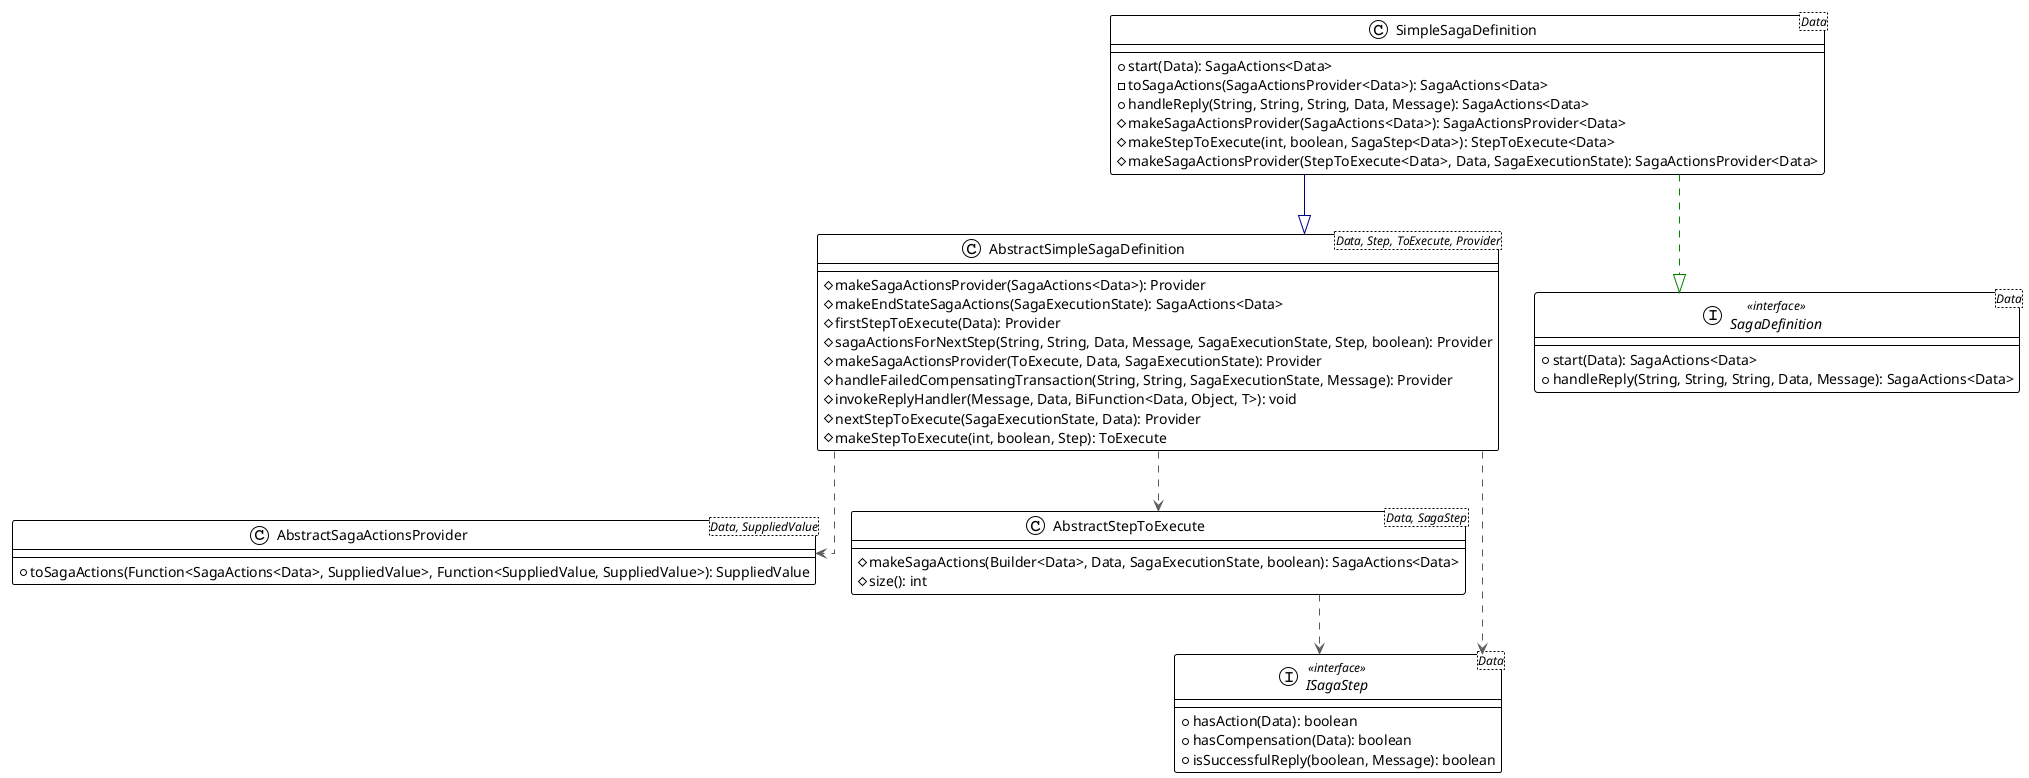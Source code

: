 @startuml

!theme plain
top to bottom direction
skinparam linetype ortho

class AbstractSagaActionsProvider<Data, SuppliedValue> {
  + toSagaActions(Function<SagaActions<Data>, SuppliedValue>, Function<SuppliedValue, SuppliedValue>): SuppliedValue
}
class AbstractSimpleSagaDefinition<Data, Step, ToExecute, Provider> {
  # makeSagaActionsProvider(SagaActions<Data>): Provider
  # makeEndStateSagaActions(SagaExecutionState): SagaActions<Data>
  # firstStepToExecute(Data): Provider
  # sagaActionsForNextStep(String, String, Data, Message, SagaExecutionState, Step, boolean): Provider
  # makeSagaActionsProvider(ToExecute, Data, SagaExecutionState): Provider
  # handleFailedCompensatingTransaction(String, String, SagaExecutionState, Message): Provider
  # invokeReplyHandler(Message, Data, BiFunction<Data, Object, T>): void
  # nextStepToExecute(SagaExecutionState, Data): Provider
  # makeStepToExecute(int, boolean, Step): ToExecute
}
class AbstractStepToExecute<Data, SagaStep> {
  # makeSagaActions(Builder<Data>, Data, SagaExecutionState, boolean): SagaActions<Data>
  # size(): int
}
interface ISagaStep<Data> << interface >> {
  + hasAction(Data): boolean
  + hasCompensation(Data): boolean
  + isSuccessfulReply(boolean, Message): boolean
}
interface SagaDefinition<Data> << interface >> {
  + start(Data): SagaActions<Data>
  + handleReply(String, String, String, Data, Message): SagaActions<Data>
}
class SimpleSagaDefinition<Data> {
  + start(Data): SagaActions<Data>
  - toSagaActions(SagaActionsProvider<Data>): SagaActions<Data>
  + handleReply(String, String, String, Data, Message): SagaActions<Data>
  # makeSagaActionsProvider(SagaActions<Data>): SagaActionsProvider<Data>
  # makeStepToExecute(int, boolean, SagaStep<Data>): StepToExecute<Data>
  # makeSagaActionsProvider(StepToExecute<Data>, Data, SagaExecutionState): SagaActionsProvider<Data>
}

AbstractSimpleSagaDefinition  -[#595959,dashed]->  AbstractSagaActionsProvider  
AbstractSimpleSagaDefinition  -[#595959,dashed]->  AbstractStepToExecute        
AbstractSimpleSagaDefinition  -[#595959,dashed]->  ISagaStep                    
AbstractStepToExecute         -[#595959,dashed]->  ISagaStep                    
SimpleSagaDefinition          -[#000082,plain]-^  AbstractSimpleSagaDefinition 
SimpleSagaDefinition          -[#008200,dashed]-^  SagaDefinition               
@enduml
